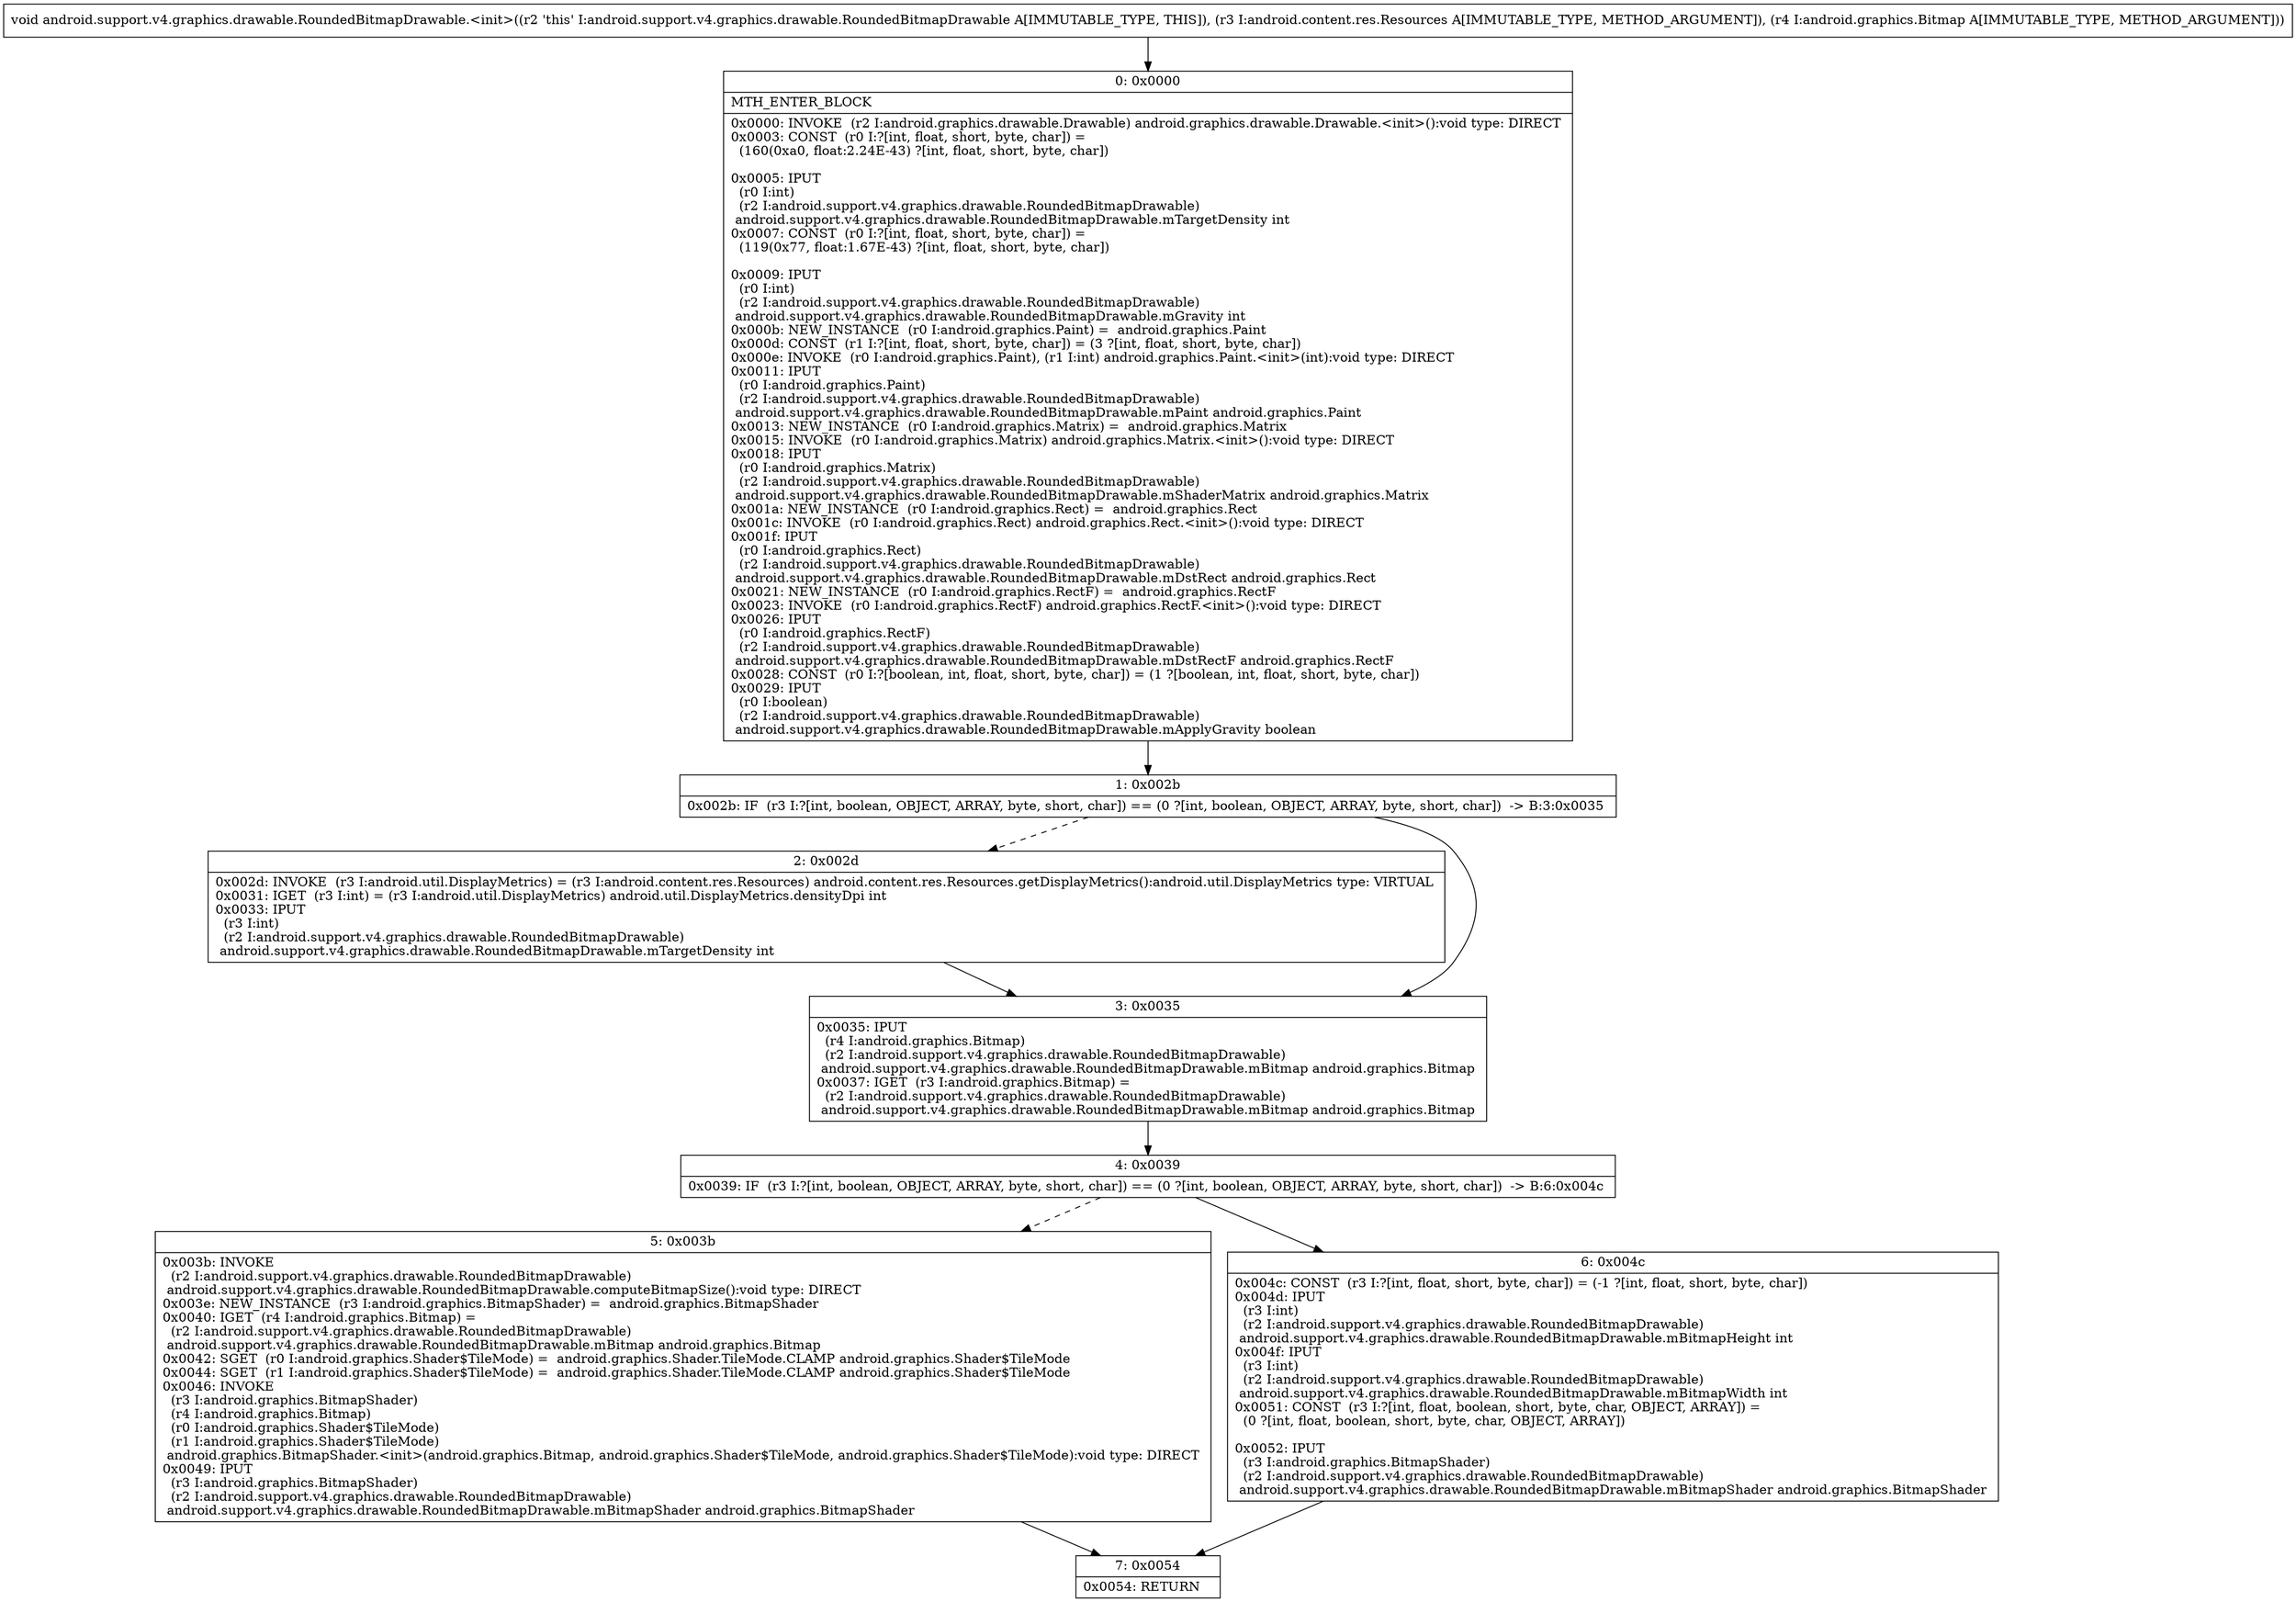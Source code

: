 digraph "CFG forandroid.support.v4.graphics.drawable.RoundedBitmapDrawable.\<init\>(Landroid\/content\/res\/Resources;Landroid\/graphics\/Bitmap;)V" {
Node_0 [shape=record,label="{0\:\ 0x0000|MTH_ENTER_BLOCK\l|0x0000: INVOKE  (r2 I:android.graphics.drawable.Drawable) android.graphics.drawable.Drawable.\<init\>():void type: DIRECT \l0x0003: CONST  (r0 I:?[int, float, short, byte, char]) = \l  (160(0xa0, float:2.24E\-43) ?[int, float, short, byte, char])\l \l0x0005: IPUT  \l  (r0 I:int)\l  (r2 I:android.support.v4.graphics.drawable.RoundedBitmapDrawable)\l android.support.v4.graphics.drawable.RoundedBitmapDrawable.mTargetDensity int \l0x0007: CONST  (r0 I:?[int, float, short, byte, char]) = \l  (119(0x77, float:1.67E\-43) ?[int, float, short, byte, char])\l \l0x0009: IPUT  \l  (r0 I:int)\l  (r2 I:android.support.v4.graphics.drawable.RoundedBitmapDrawable)\l android.support.v4.graphics.drawable.RoundedBitmapDrawable.mGravity int \l0x000b: NEW_INSTANCE  (r0 I:android.graphics.Paint) =  android.graphics.Paint \l0x000d: CONST  (r1 I:?[int, float, short, byte, char]) = (3 ?[int, float, short, byte, char]) \l0x000e: INVOKE  (r0 I:android.graphics.Paint), (r1 I:int) android.graphics.Paint.\<init\>(int):void type: DIRECT \l0x0011: IPUT  \l  (r0 I:android.graphics.Paint)\l  (r2 I:android.support.v4.graphics.drawable.RoundedBitmapDrawable)\l android.support.v4.graphics.drawable.RoundedBitmapDrawable.mPaint android.graphics.Paint \l0x0013: NEW_INSTANCE  (r0 I:android.graphics.Matrix) =  android.graphics.Matrix \l0x0015: INVOKE  (r0 I:android.graphics.Matrix) android.graphics.Matrix.\<init\>():void type: DIRECT \l0x0018: IPUT  \l  (r0 I:android.graphics.Matrix)\l  (r2 I:android.support.v4.graphics.drawable.RoundedBitmapDrawable)\l android.support.v4.graphics.drawable.RoundedBitmapDrawable.mShaderMatrix android.graphics.Matrix \l0x001a: NEW_INSTANCE  (r0 I:android.graphics.Rect) =  android.graphics.Rect \l0x001c: INVOKE  (r0 I:android.graphics.Rect) android.graphics.Rect.\<init\>():void type: DIRECT \l0x001f: IPUT  \l  (r0 I:android.graphics.Rect)\l  (r2 I:android.support.v4.graphics.drawable.RoundedBitmapDrawable)\l android.support.v4.graphics.drawable.RoundedBitmapDrawable.mDstRect android.graphics.Rect \l0x0021: NEW_INSTANCE  (r0 I:android.graphics.RectF) =  android.graphics.RectF \l0x0023: INVOKE  (r0 I:android.graphics.RectF) android.graphics.RectF.\<init\>():void type: DIRECT \l0x0026: IPUT  \l  (r0 I:android.graphics.RectF)\l  (r2 I:android.support.v4.graphics.drawable.RoundedBitmapDrawable)\l android.support.v4.graphics.drawable.RoundedBitmapDrawable.mDstRectF android.graphics.RectF \l0x0028: CONST  (r0 I:?[boolean, int, float, short, byte, char]) = (1 ?[boolean, int, float, short, byte, char]) \l0x0029: IPUT  \l  (r0 I:boolean)\l  (r2 I:android.support.v4.graphics.drawable.RoundedBitmapDrawable)\l android.support.v4.graphics.drawable.RoundedBitmapDrawable.mApplyGravity boolean \l}"];
Node_1 [shape=record,label="{1\:\ 0x002b|0x002b: IF  (r3 I:?[int, boolean, OBJECT, ARRAY, byte, short, char]) == (0 ?[int, boolean, OBJECT, ARRAY, byte, short, char])  \-\> B:3:0x0035 \l}"];
Node_2 [shape=record,label="{2\:\ 0x002d|0x002d: INVOKE  (r3 I:android.util.DisplayMetrics) = (r3 I:android.content.res.Resources) android.content.res.Resources.getDisplayMetrics():android.util.DisplayMetrics type: VIRTUAL \l0x0031: IGET  (r3 I:int) = (r3 I:android.util.DisplayMetrics) android.util.DisplayMetrics.densityDpi int \l0x0033: IPUT  \l  (r3 I:int)\l  (r2 I:android.support.v4.graphics.drawable.RoundedBitmapDrawable)\l android.support.v4.graphics.drawable.RoundedBitmapDrawable.mTargetDensity int \l}"];
Node_3 [shape=record,label="{3\:\ 0x0035|0x0035: IPUT  \l  (r4 I:android.graphics.Bitmap)\l  (r2 I:android.support.v4.graphics.drawable.RoundedBitmapDrawable)\l android.support.v4.graphics.drawable.RoundedBitmapDrawable.mBitmap android.graphics.Bitmap \l0x0037: IGET  (r3 I:android.graphics.Bitmap) = \l  (r2 I:android.support.v4.graphics.drawable.RoundedBitmapDrawable)\l android.support.v4.graphics.drawable.RoundedBitmapDrawable.mBitmap android.graphics.Bitmap \l}"];
Node_4 [shape=record,label="{4\:\ 0x0039|0x0039: IF  (r3 I:?[int, boolean, OBJECT, ARRAY, byte, short, char]) == (0 ?[int, boolean, OBJECT, ARRAY, byte, short, char])  \-\> B:6:0x004c \l}"];
Node_5 [shape=record,label="{5\:\ 0x003b|0x003b: INVOKE  \l  (r2 I:android.support.v4.graphics.drawable.RoundedBitmapDrawable)\l android.support.v4.graphics.drawable.RoundedBitmapDrawable.computeBitmapSize():void type: DIRECT \l0x003e: NEW_INSTANCE  (r3 I:android.graphics.BitmapShader) =  android.graphics.BitmapShader \l0x0040: IGET  (r4 I:android.graphics.Bitmap) = \l  (r2 I:android.support.v4.graphics.drawable.RoundedBitmapDrawable)\l android.support.v4.graphics.drawable.RoundedBitmapDrawable.mBitmap android.graphics.Bitmap \l0x0042: SGET  (r0 I:android.graphics.Shader$TileMode) =  android.graphics.Shader.TileMode.CLAMP android.graphics.Shader$TileMode \l0x0044: SGET  (r1 I:android.graphics.Shader$TileMode) =  android.graphics.Shader.TileMode.CLAMP android.graphics.Shader$TileMode \l0x0046: INVOKE  \l  (r3 I:android.graphics.BitmapShader)\l  (r4 I:android.graphics.Bitmap)\l  (r0 I:android.graphics.Shader$TileMode)\l  (r1 I:android.graphics.Shader$TileMode)\l android.graphics.BitmapShader.\<init\>(android.graphics.Bitmap, android.graphics.Shader$TileMode, android.graphics.Shader$TileMode):void type: DIRECT \l0x0049: IPUT  \l  (r3 I:android.graphics.BitmapShader)\l  (r2 I:android.support.v4.graphics.drawable.RoundedBitmapDrawable)\l android.support.v4.graphics.drawable.RoundedBitmapDrawable.mBitmapShader android.graphics.BitmapShader \l}"];
Node_6 [shape=record,label="{6\:\ 0x004c|0x004c: CONST  (r3 I:?[int, float, short, byte, char]) = (\-1 ?[int, float, short, byte, char]) \l0x004d: IPUT  \l  (r3 I:int)\l  (r2 I:android.support.v4.graphics.drawable.RoundedBitmapDrawable)\l android.support.v4.graphics.drawable.RoundedBitmapDrawable.mBitmapHeight int \l0x004f: IPUT  \l  (r3 I:int)\l  (r2 I:android.support.v4.graphics.drawable.RoundedBitmapDrawable)\l android.support.v4.graphics.drawable.RoundedBitmapDrawable.mBitmapWidth int \l0x0051: CONST  (r3 I:?[int, float, boolean, short, byte, char, OBJECT, ARRAY]) = \l  (0 ?[int, float, boolean, short, byte, char, OBJECT, ARRAY])\l \l0x0052: IPUT  \l  (r3 I:android.graphics.BitmapShader)\l  (r2 I:android.support.v4.graphics.drawable.RoundedBitmapDrawable)\l android.support.v4.graphics.drawable.RoundedBitmapDrawable.mBitmapShader android.graphics.BitmapShader \l}"];
Node_7 [shape=record,label="{7\:\ 0x0054|0x0054: RETURN   \l}"];
MethodNode[shape=record,label="{void android.support.v4.graphics.drawable.RoundedBitmapDrawable.\<init\>((r2 'this' I:android.support.v4.graphics.drawable.RoundedBitmapDrawable A[IMMUTABLE_TYPE, THIS]), (r3 I:android.content.res.Resources A[IMMUTABLE_TYPE, METHOD_ARGUMENT]), (r4 I:android.graphics.Bitmap A[IMMUTABLE_TYPE, METHOD_ARGUMENT])) }"];
MethodNode -> Node_0;
Node_0 -> Node_1;
Node_1 -> Node_2[style=dashed];
Node_1 -> Node_3;
Node_2 -> Node_3;
Node_3 -> Node_4;
Node_4 -> Node_5[style=dashed];
Node_4 -> Node_6;
Node_5 -> Node_7;
Node_6 -> Node_7;
}

